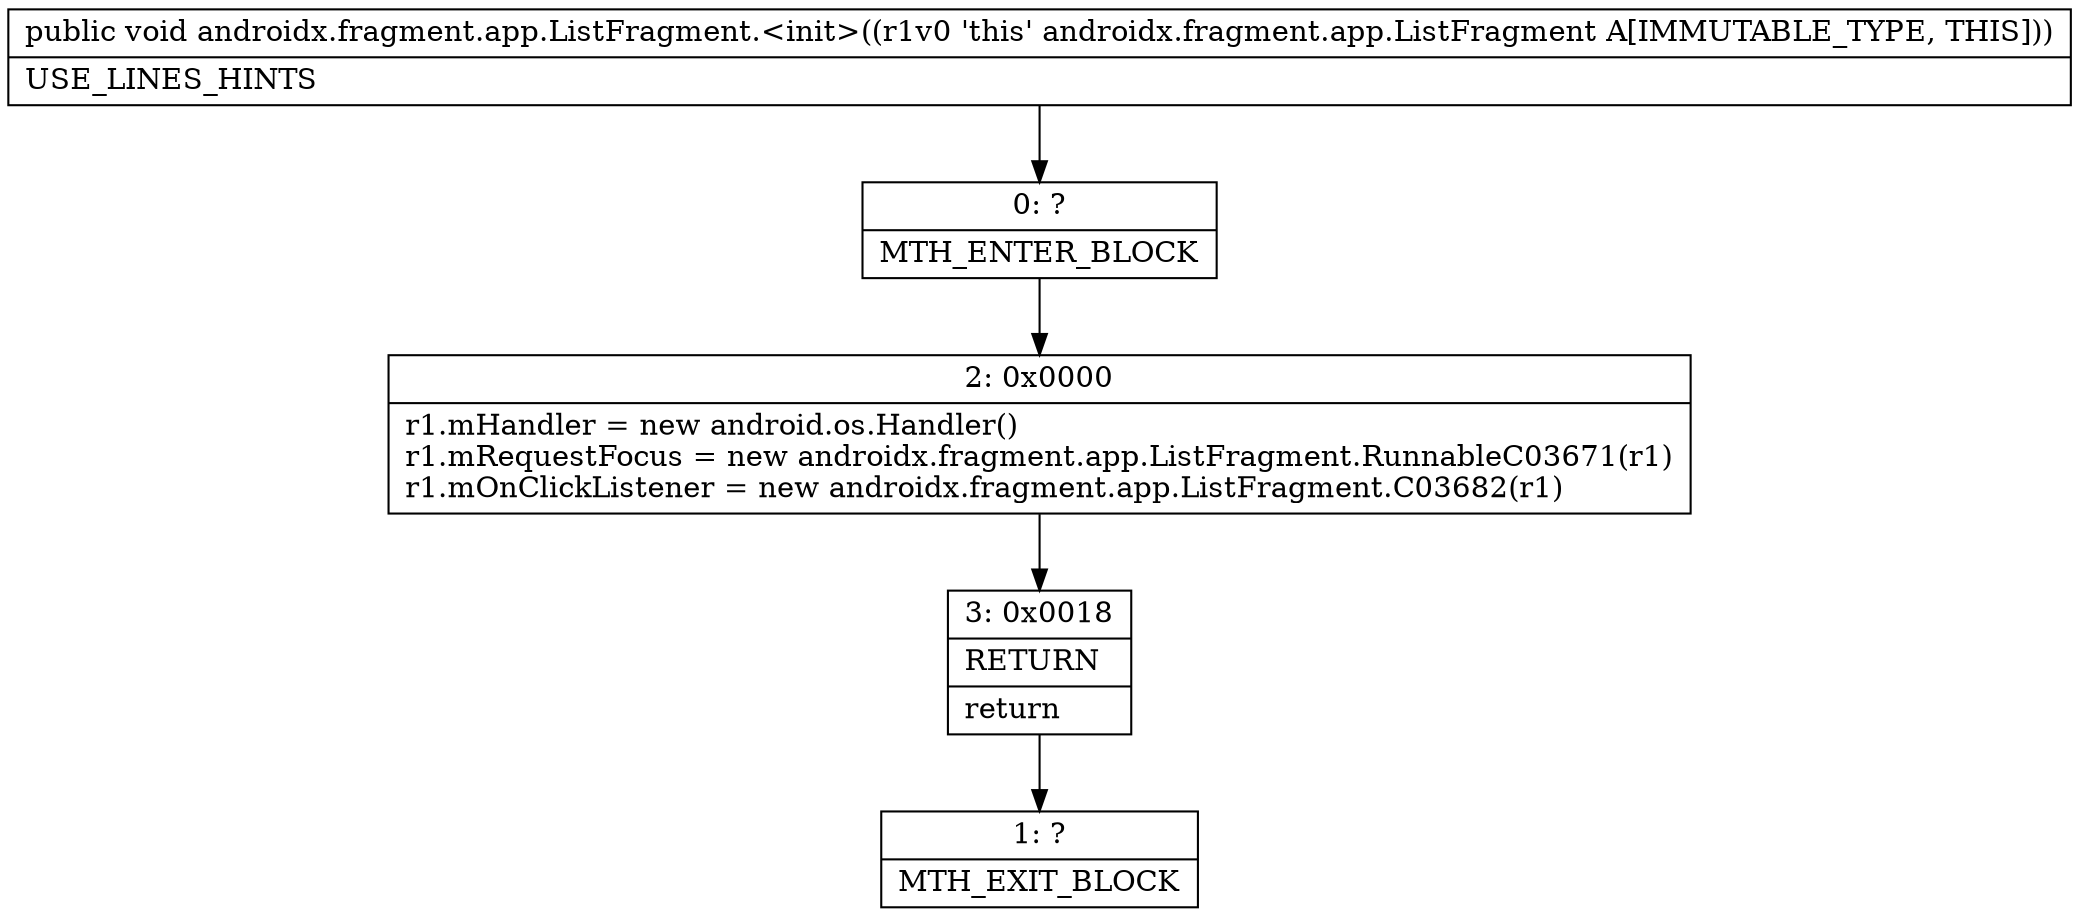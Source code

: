 digraph "CFG forandroidx.fragment.app.ListFragment.\<init\>()V" {
Node_0 [shape=record,label="{0\:\ ?|MTH_ENTER_BLOCK\l}"];
Node_2 [shape=record,label="{2\:\ 0x0000|r1.mHandler = new android.os.Handler()\lr1.mRequestFocus = new androidx.fragment.app.ListFragment.RunnableC03671(r1)\lr1.mOnClickListener = new androidx.fragment.app.ListFragment.C03682(r1)\l}"];
Node_3 [shape=record,label="{3\:\ 0x0018|RETURN\l|return\l}"];
Node_1 [shape=record,label="{1\:\ ?|MTH_EXIT_BLOCK\l}"];
MethodNode[shape=record,label="{public void androidx.fragment.app.ListFragment.\<init\>((r1v0 'this' androidx.fragment.app.ListFragment A[IMMUTABLE_TYPE, THIS]))  | USE_LINES_HINTS\l}"];
MethodNode -> Node_0;Node_0 -> Node_2;
Node_2 -> Node_3;
Node_3 -> Node_1;
}

